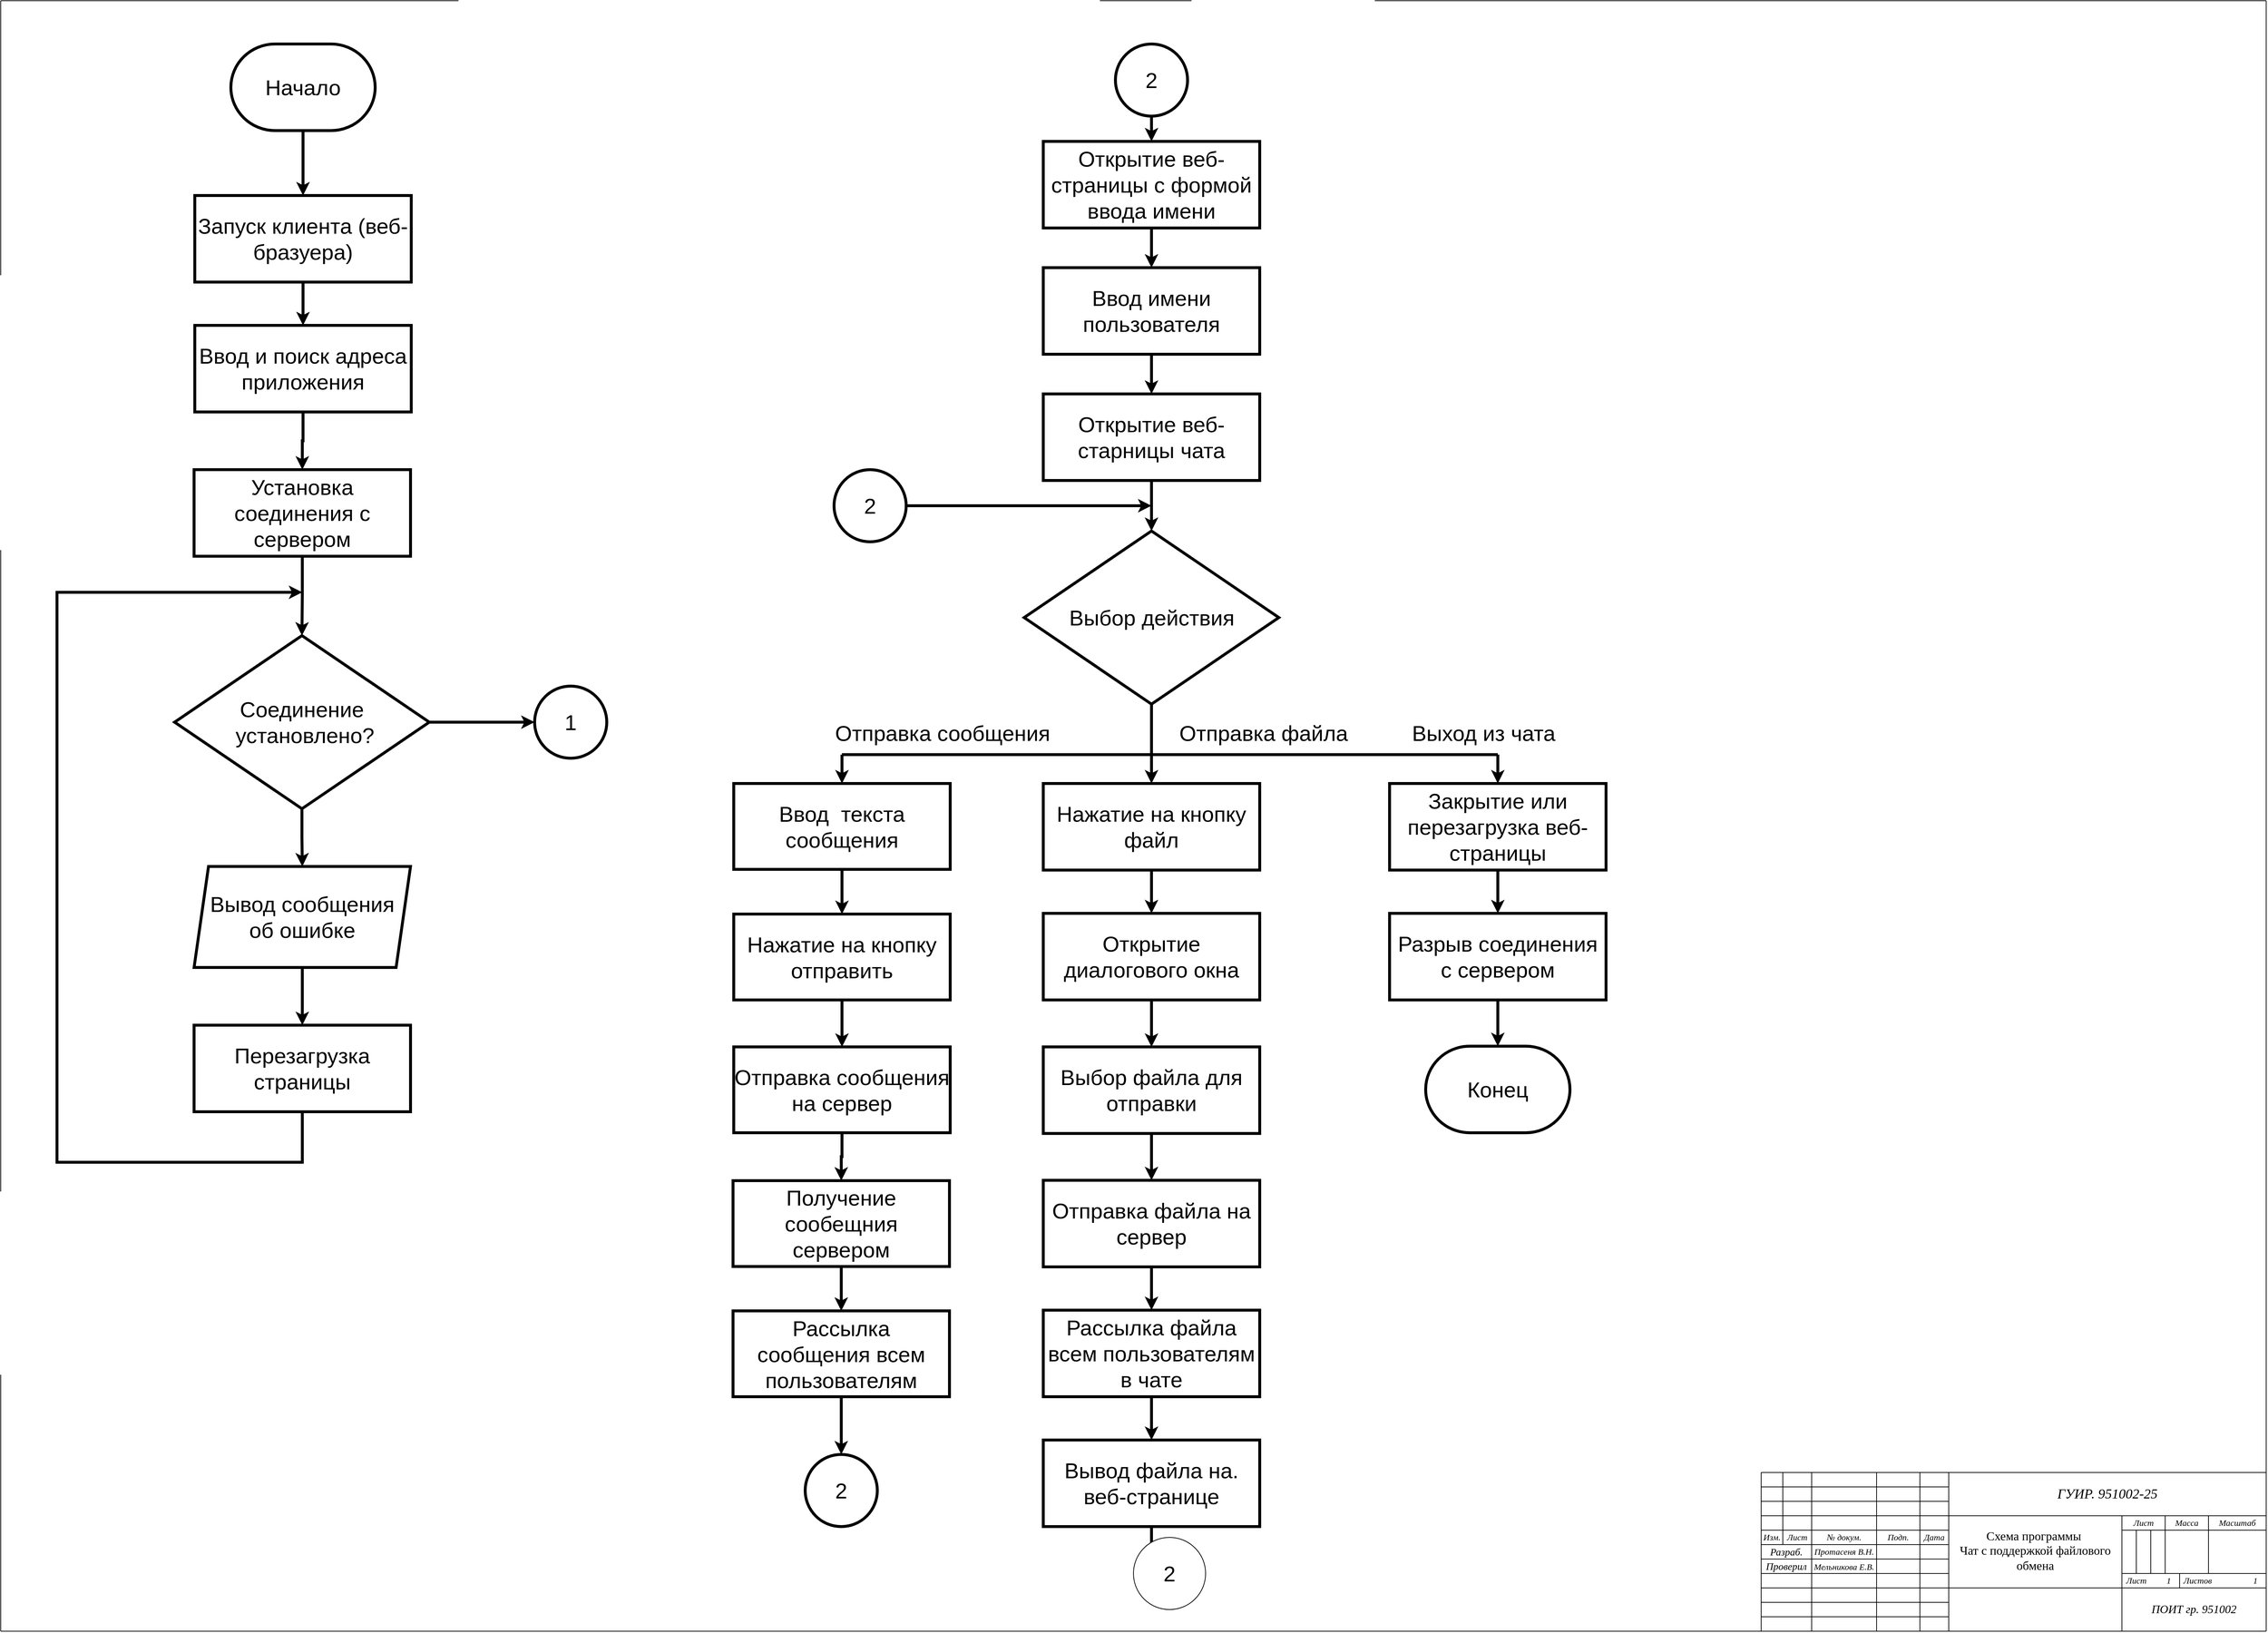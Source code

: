 <mxfile version="14.6.11" type="device"><diagram id="b_TIV87pcosbFDb4-95I" name="Page-1"><mxGraphModel dx="3953" dy="2763" grid="1" gridSize="10" guides="1" tooltips="1" connect="1" arrows="1" fold="1" page="1" pageScale="1" pageWidth="3300" pageHeight="2339" math="0" shadow="0"><root><mxCell id="0"/><mxCell id="U5MXIK-24vMOK5HsXXuc-118" value="Connector" parent="0"/><mxCell id="flblZkYbyNQ9tiGkdh4v-10" value="&lt;p style=&quot;margin-left: 0 ; margin-right: 0 ; margin-top: 0px ; margin-bottom: 0px ; text-indent: 0 ; direction: ltr&quot;&gt;&lt;font style=&quot;font-size: 14px ; font-family: &amp;#34;times new roman&amp;#34; ; color: #000000 ; direction: ltr ; letter-spacing: 0px ; line-height: 140% ; opacity: 1&quot;&gt;&lt;i&gt;Проверил&lt;/i&gt;&lt;/font&gt;&lt;font style=&quot;font-size: 14px ; font-family: &amp;#34;times new roman&amp;#34; ; color: #000000 ; direction: ltr ; letter-spacing: 0px ; line-height: 140% ; opacity: 1&quot;&gt;&lt;br&gt;&lt;/font&gt;&lt;/p&gt;" style="verticalAlign=middle;align=center;vsdxID=41;fillColor=none;gradientColor=none;shape=stencil(nZBLDoAgDERP0z3SIyjew0SURgSD+Lu9kMZoXLhwN9O+tukAlrNpJg1SzDH4QW/URgNYgZTkjA4UkwJUgGXng+6DX1zLfmoymdXo17xh5zmRJ6Q42BWCfc2oJfdAr+Yv+AP9Cb7OJ3H/2JG1HNGz/84klThPVCc=);strokeColor=none;labelBackgroundColor=none;rounded=0;html=1;whiteSpace=wrap;" parent="U5MXIK-24vMOK5HsXXuc-118" vertex="1"><mxGeometry x="2560" y="2200" width="70" height="20" as="geometry"/></mxCell><mxCell id="flblZkYbyNQ9tiGkdh4v-13" value="&lt;p style=&quot;margin-left: 0 ; margin-right: 0 ; margin-top: 0px ; margin-bottom: 0px ; text-indent: 0 ; direction: ltr&quot;&gt;&lt;font style=&quot;font-size: 12px ; font-family: &amp;#34;times new roman&amp;#34; ; color: #000000 ; direction: ltr ; letter-spacing: 0px ; line-height: 140% ; opacity: 1&quot;&gt;&lt;i&gt;Лист&lt;/i&gt;&lt;/font&gt;&lt;font style=&quot;font-size: 12px ; font-family: &amp;#34;times new roman&amp;#34; ; color: #000000 ; direction: ltr ; letter-spacing: 0px ; line-height: 140% ; opacity: 1&quot;&gt;&lt;br&gt;&lt;/font&gt;&lt;/p&gt;" style="verticalAlign=middle;align=center;vsdxID=45;fillColor=none;gradientColor=none;shape=stencil(nZBLDoAgDERP0z3SIyjew0SURgSD+Lu9kMZoXLhwN9O+tukAlrNpJg1SzDH4QW/URgNYgZTkjA4UkwJUgGXng+6DX1zLfmoymdXo17xh5zmRJ6Q42BWCfc2oJfdAr+Yv+AP9Cb7OJ3H/2JG1HNGz/84klThPVCc=);strokeColor=none;labelBackgroundColor=none;rounded=0;html=1;whiteSpace=wrap;" parent="U5MXIK-24vMOK5HsXXuc-118" vertex="1"><mxGeometry x="2590" y="2160" width="40" height="20" as="geometry"/></mxCell><mxCell id="flblZkYbyNQ9tiGkdh4v-15" value="&lt;p style=&quot;margin-left: 0 ; margin-right: 0 ; margin-top: 0px ; margin-bottom: 0px ; text-indent: 0 ; direction: ltr&quot;&gt;&lt;font style=&quot;font-size: 12px ; font-family: &amp;#34;times new roman&amp;#34; ; color: #000000 ; direction: ltr ; letter-spacing: 0px ; line-height: 140% ; opacity: 1&quot;&gt;&lt;i&gt;№ докум.&lt;/i&gt;&lt;/font&gt;&lt;font style=&quot;font-size: 12px ; font-family: &amp;#34;times new roman&amp;#34; ; color: #000000 ; direction: ltr ; letter-spacing: 0px ; line-height: 140% ; opacity: 1&quot;&gt;&lt;br&gt;&lt;/font&gt;&lt;/p&gt;" style="verticalAlign=middle;align=center;vsdxID=45;fillColor=none;gradientColor=none;shape=stencil(nZBLDoAgDERP0z3SIyjew0SURgSD+Lu9kMZoXLhwN9O+tukAlrNpJg1SzDH4QW/URgNYgZTkjA4UkwJUgGXng+6DX1zLfmoymdXo17xh5zmRJ6Q42BWCfc2oJfdAr+Yv+AP9Cb7OJ3H/2JG1HNGz/84klThPVCc=);strokeColor=none;labelBackgroundColor=none;rounded=0;html=1;whiteSpace=wrap;" parent="U5MXIK-24vMOK5HsXXuc-118" vertex="1"><mxGeometry x="2630" y="2160" width="90" height="20" as="geometry"/></mxCell><mxCell id="flblZkYbyNQ9tiGkdh4v-18" value="&lt;p style=&quot;margin-left: 0 ; margin-right: 0 ; margin-top: 0px ; margin-bottom: 0px ; text-indent: 0 ; direction: ltr&quot;&gt;&lt;font style=&quot;font-size: 12px ; font-family: &amp;#34;times new roman&amp;#34; ; color: #000000 ; direction: ltr ; letter-spacing: 0px ; line-height: 140% ; opacity: 1&quot;&gt;&lt;i&gt;Дата&lt;/i&gt;&lt;/font&gt;&lt;font style=&quot;font-size: 12px ; font-family: &amp;#34;times new roman&amp;#34; ; color: #000000 ; direction: ltr ; letter-spacing: 0px ; line-height: 140% ; opacity: 1&quot;&gt;&lt;br&gt;&lt;/font&gt;&lt;/p&gt;" style="verticalAlign=middle;align=center;vsdxID=45;fillColor=none;gradientColor=none;shape=stencil(nZBLDoAgDERP0z3SIyjew0SURgSD+Lu9kMZoXLhwN9O+tukAlrNpJg1SzDH4QW/URgNYgZTkjA4UkwJUgGXng+6DX1zLfmoymdXo17xh5zmRJ6Q42BWCfc2oJfdAr+Yv+AP9Cb7OJ3H/2JG1HNGz/84klThPVCc=);strokeColor=none;labelBackgroundColor=none;rounded=0;html=1;whiteSpace=wrap;" parent="U5MXIK-24vMOK5HsXXuc-118" vertex="1"><mxGeometry x="2780" y="2160" width="40" height="20" as="geometry"/></mxCell><mxCell id="flblZkYbyNQ9tiGkdh4v-20" value="&lt;p style=&quot;margin-left: 0 ; margin-right: 0 ; margin-top: 0px ; margin-bottom: 0px ; text-indent: 0 ; direction: ltr&quot;&gt;&lt;font style=&quot;font-family: &amp;#34;times new roman&amp;#34; ; color: rgb(0 , 0 , 0) ; direction: ltr ; letter-spacing: 0px ; line-height: 140% ; opacity: 1&quot; size=&quot;1&quot;&gt;&lt;i style=&quot;font-size: 12px&quot;&gt;Мельникова Е.В.&lt;/i&gt;&lt;/font&gt;&lt;font style=&quot;font-size: 14px ; font-family: &amp;#34;times new roman&amp;#34; ; color: #000000 ; direction: ltr ; letter-spacing: 0px ; line-height: 140% ; opacity: 1&quot;&gt;&lt;br&gt;&lt;/font&gt;&lt;/p&gt;" style="verticalAlign=middle;align=center;vsdxID=41;fillColor=none;gradientColor=none;shape=stencil(nZBLDoAgDERP0z3SIyjew0SURgSD+Lu9kMZoXLhwN9O+tukAlrNpJg1SzDH4QW/URgNYgZTkjA4UkwJUgGXng+6DX1zLfmoymdXo17xh5zmRJ6Q42BWCfc2oJfdAr+Yv+AP9Cb7OJ3H/2JG1HNGz/84klThPVCc=);strokeColor=none;labelBackgroundColor=none;rounded=0;html=1;whiteSpace=wrap;" parent="U5MXIK-24vMOK5HsXXuc-118" vertex="1"><mxGeometry x="2630" y="2200" width="90" height="20" as="geometry"/></mxCell><mxCell id="BlHWuR_vOdc0CP5_o0IK-83" style="edgeStyle=orthogonalEdgeStyle;rounded=0;orthogonalLoop=1;jettySize=auto;html=1;fontSize=30;strokeWidth=4;" edge="1" parent="U5MXIK-24vMOK5HsXXuc-118" source="BlHWuR_vOdc0CP5_o0IK-3" target="BlHWuR_vOdc0CP5_o0IK-4"><mxGeometry relative="1" as="geometry"/></mxCell><mxCell id="BlHWuR_vOdc0CP5_o0IK-3" value="&lt;font style=&quot;font-size: 30px&quot;&gt;Начало&lt;/font&gt;" style="strokeWidth=4;html=1;shape=mxgraph.flowchart.terminator;whiteSpace=wrap;" vertex="1" parent="U5MXIK-24vMOK5HsXXuc-118"><mxGeometry x="439" y="100" width="200" height="120" as="geometry"/></mxCell><mxCell id="BlHWuR_vOdc0CP5_o0IK-82" style="edgeStyle=orthogonalEdgeStyle;rounded=0;orthogonalLoop=1;jettySize=auto;html=1;entryX=0.5;entryY=0;entryDx=0;entryDy=0;fontSize=30;strokeWidth=4;" edge="1" parent="U5MXIK-24vMOK5HsXXuc-118" source="BlHWuR_vOdc0CP5_o0IK-4" target="BlHWuR_vOdc0CP5_o0IK-5"><mxGeometry relative="1" as="geometry"/></mxCell><mxCell id="BlHWuR_vOdc0CP5_o0IK-4" value="Запуск клиента (веб-бразуера)" style="rounded=0;whiteSpace=wrap;html=1;fontSize=30;strokeWidth=4;" vertex="1" parent="U5MXIK-24vMOK5HsXXuc-118"><mxGeometry x="389" y="310" width="300" height="120" as="geometry"/></mxCell><mxCell id="BlHWuR_vOdc0CP5_o0IK-81" style="edgeStyle=orthogonalEdgeStyle;rounded=0;orthogonalLoop=1;jettySize=auto;html=1;entryX=0.5;entryY=0;entryDx=0;entryDy=0;fontSize=30;strokeWidth=4;" edge="1" parent="U5MXIK-24vMOK5HsXXuc-118" source="BlHWuR_vOdc0CP5_o0IK-5" target="BlHWuR_vOdc0CP5_o0IK-6"><mxGeometry relative="1" as="geometry"/></mxCell><mxCell id="BlHWuR_vOdc0CP5_o0IK-5" value="Ввод и поиск адреса приложения" style="rounded=0;whiteSpace=wrap;html=1;fontSize=30;strokeWidth=4;" vertex="1" parent="U5MXIK-24vMOK5HsXXuc-118"><mxGeometry x="389" y="490" width="300" height="120" as="geometry"/></mxCell><mxCell id="BlHWuR_vOdc0CP5_o0IK-89" style="edgeStyle=orthogonalEdgeStyle;rounded=0;orthogonalLoop=1;jettySize=auto;html=1;entryX=0.5;entryY=0;entryDx=0;entryDy=0;fontSize=30;strokeWidth=4;" edge="1" parent="U5MXIK-24vMOK5HsXXuc-118" source="BlHWuR_vOdc0CP5_o0IK-6" target="BlHWuR_vOdc0CP5_o0IK-8"><mxGeometry relative="1" as="geometry"/></mxCell><mxCell id="BlHWuR_vOdc0CP5_o0IK-6" value="Установка соединения с сервером" style="rounded=0;whiteSpace=wrap;html=1;fontSize=30;strokeWidth=4;" vertex="1" parent="U5MXIK-24vMOK5HsXXuc-118"><mxGeometry x="388" y="690" width="300" height="120" as="geometry"/></mxCell><mxCell id="BlHWuR_vOdc0CP5_o0IK-17" style="edgeStyle=orthogonalEdgeStyle;rounded=0;orthogonalLoop=1;jettySize=auto;html=1;entryX=0.5;entryY=0;entryDx=0;entryDy=0;fontSize=30;strokeWidth=4;" edge="1" parent="U5MXIK-24vMOK5HsXXuc-118" source="BlHWuR_vOdc0CP5_o0IK-8" target="BlHWuR_vOdc0CP5_o0IK-15"><mxGeometry relative="1" as="geometry"/></mxCell><mxCell id="BlHWuR_vOdc0CP5_o0IK-86" style="edgeStyle=orthogonalEdgeStyle;rounded=0;orthogonalLoop=1;jettySize=auto;html=1;entryX=0;entryY=0.5;entryDx=0;entryDy=0;fontSize=30;strokeWidth=4;" edge="1" parent="U5MXIK-24vMOK5HsXXuc-118" source="BlHWuR_vOdc0CP5_o0IK-8" target="BlHWuR_vOdc0CP5_o0IK-9"><mxGeometry relative="1" as="geometry"/></mxCell><mxCell id="BlHWuR_vOdc0CP5_o0IK-8" value="Соединение&lt;br style=&quot;font-size: 30px;&quot;&gt;&amp;nbsp;установлено?" style="rhombus;whiteSpace=wrap;html=1;fontSize=30;strokeWidth=4;" vertex="1" parent="U5MXIK-24vMOK5HsXXuc-118"><mxGeometry x="361" y="920" width="353" height="240" as="geometry"/></mxCell><mxCell id="BlHWuR_vOdc0CP5_o0IK-9" value="1" style="ellipse;whiteSpace=wrap;html=1;aspect=fixed;fontSize=30;strokeWidth=4;" vertex="1" parent="U5MXIK-24vMOK5HsXXuc-118"><mxGeometry x="860" y="990" width="100" height="100" as="geometry"/></mxCell><mxCell id="BlHWuR_vOdc0CP5_o0IK-84" style="edgeStyle=orthogonalEdgeStyle;rounded=0;orthogonalLoop=1;jettySize=auto;html=1;entryX=0.5;entryY=0;entryDx=0;entryDy=0;fontSize=30;strokeWidth=4;" edge="1" parent="U5MXIK-24vMOK5HsXXuc-118" source="BlHWuR_vOdc0CP5_o0IK-15" target="BlHWuR_vOdc0CP5_o0IK-16"><mxGeometry relative="1" as="geometry"/></mxCell><mxCell id="BlHWuR_vOdc0CP5_o0IK-15" value="Вывод сообщения об&amp;nbsp;ошибке" style="shape=parallelogram;perimeter=parallelogramPerimeter;whiteSpace=wrap;html=1;fixedSize=1;fontSize=30;strokeWidth=4;" vertex="1" parent="U5MXIK-24vMOK5HsXXuc-118"><mxGeometry x="388" y="1240" width="300" height="140" as="geometry"/></mxCell><mxCell id="BlHWuR_vOdc0CP5_o0IK-85" style="edgeStyle=orthogonalEdgeStyle;rounded=0;orthogonalLoop=1;jettySize=auto;html=1;fontSize=30;exitX=0.5;exitY=1;exitDx=0;exitDy=0;strokeWidth=4;" edge="1" parent="U5MXIK-24vMOK5HsXXuc-118"><mxGeometry relative="1" as="geometry"><mxPoint x="538" y="860" as="targetPoint"/><mxPoint x="536" y="1580" as="sourcePoint"/><Array as="points"><mxPoint x="538" y="1650"/><mxPoint x="198" y="1650"/><mxPoint x="198" y="860"/></Array></mxGeometry></mxCell><mxCell id="BlHWuR_vOdc0CP5_o0IK-16" value="Перезагрузка страницы" style="rounded=0;whiteSpace=wrap;html=1;fontSize=30;strokeWidth=4;" vertex="1" parent="U5MXIK-24vMOK5HsXXuc-118"><mxGeometry x="388" y="1460" width="300" height="120" as="geometry"/></mxCell><mxCell id="BlHWuR_vOdc0CP5_o0IK-39" style="edgeStyle=orthogonalEdgeStyle;rounded=0;orthogonalLoop=1;jettySize=auto;html=1;entryX=0.5;entryY=0;entryDx=0;entryDy=0;fontSize=30;strokeWidth=4;" edge="1" parent="U5MXIK-24vMOK5HsXXuc-118" source="BlHWuR_vOdc0CP5_o0IK-22" target="BlHWuR_vOdc0CP5_o0IK-23"><mxGeometry relative="1" as="geometry"/></mxCell><mxCell id="BlHWuR_vOdc0CP5_o0IK-22" value="Открытие веб-страницы с формой ввода имени" style="rounded=0;whiteSpace=wrap;html=1;fontSize=30;strokeWidth=4;" vertex="1" parent="U5MXIK-24vMOK5HsXXuc-118"><mxGeometry x="1565" y="235" width="300" height="120" as="geometry"/></mxCell><mxCell id="BlHWuR_vOdc0CP5_o0IK-40" style="edgeStyle=orthogonalEdgeStyle;rounded=0;orthogonalLoop=1;jettySize=auto;html=1;entryX=0.5;entryY=0;entryDx=0;entryDy=0;fontSize=30;strokeWidth=4;" edge="1" parent="U5MXIK-24vMOK5HsXXuc-118" source="BlHWuR_vOdc0CP5_o0IK-23" target="BlHWuR_vOdc0CP5_o0IK-24"><mxGeometry relative="1" as="geometry"/></mxCell><mxCell id="BlHWuR_vOdc0CP5_o0IK-23" value="Ввод имени пользователя" style="rounded=0;whiteSpace=wrap;html=1;fontSize=30;strokeWidth=4;" vertex="1" parent="U5MXIK-24vMOK5HsXXuc-118"><mxGeometry x="1565" y="410" width="300" height="120" as="geometry"/></mxCell><mxCell id="BlHWuR_vOdc0CP5_o0IK-95" style="edgeStyle=orthogonalEdgeStyle;rounded=0;orthogonalLoop=1;jettySize=auto;html=1;entryX=0.5;entryY=0;entryDx=0;entryDy=0;fontSize=30;strokeWidth=4;" edge="1" parent="U5MXIK-24vMOK5HsXXuc-118" source="BlHWuR_vOdc0CP5_o0IK-24" target="BlHWuR_vOdc0CP5_o0IK-25"><mxGeometry relative="1" as="geometry"/></mxCell><mxCell id="BlHWuR_vOdc0CP5_o0IK-24" value="Открытие веб-старницы чата" style="rounded=0;whiteSpace=wrap;html=1;fontSize=30;strokeWidth=4;" vertex="1" parent="U5MXIK-24vMOK5HsXXuc-118"><mxGeometry x="1565" y="585" width="300" height="120" as="geometry"/></mxCell><mxCell id="BlHWuR_vOdc0CP5_o0IK-97" style="edgeStyle=orthogonalEdgeStyle;rounded=0;orthogonalLoop=1;jettySize=auto;html=1;entryX=0.5;entryY=0;entryDx=0;entryDy=0;fontSize=30;strokeWidth=4;" edge="1" parent="U5MXIK-24vMOK5HsXXuc-118" source="BlHWuR_vOdc0CP5_o0IK-25" target="BlHWuR_vOdc0CP5_o0IK-30"><mxGeometry relative="1" as="geometry"/></mxCell><mxCell id="BlHWuR_vOdc0CP5_o0IK-25" value="Выбор действия" style="rhombus;whiteSpace=wrap;html=1;fontSize=30;strokeWidth=4;" vertex="1" parent="U5MXIK-24vMOK5HsXXuc-118"><mxGeometry x="1538.5" y="775" width="353" height="240" as="geometry"/></mxCell><mxCell id="BlHWuR_vOdc0CP5_o0IK-90" style="edgeStyle=orthogonalEdgeStyle;rounded=0;orthogonalLoop=1;jettySize=auto;html=1;entryX=0.5;entryY=0;entryDx=0;entryDy=0;fontSize=30;strokeWidth=4;" edge="1" parent="U5MXIK-24vMOK5HsXXuc-118" source="BlHWuR_vOdc0CP5_o0IK-26" target="BlHWuR_vOdc0CP5_o0IK-27"><mxGeometry relative="1" as="geometry"/></mxCell><mxCell id="BlHWuR_vOdc0CP5_o0IK-26" value="Ввод &amp;nbsp;текста сообщения" style="rounded=0;whiteSpace=wrap;html=1;fontSize=30;strokeWidth=4;" vertex="1" parent="U5MXIK-24vMOK5HsXXuc-118"><mxGeometry x="1136" y="1125" width="300" height="119" as="geometry"/></mxCell><mxCell id="BlHWuR_vOdc0CP5_o0IK-66" style="edgeStyle=orthogonalEdgeStyle;rounded=0;orthogonalLoop=1;jettySize=auto;html=1;entryX=0.5;entryY=0;entryDx=0;entryDy=0;fontSize=30;strokeWidth=4;" edge="1" parent="U5MXIK-24vMOK5HsXXuc-118" source="BlHWuR_vOdc0CP5_o0IK-27" target="BlHWuR_vOdc0CP5_o0IK-62"><mxGeometry relative="1" as="geometry"/></mxCell><mxCell id="BlHWuR_vOdc0CP5_o0IK-27" value="Нажатие на кнопку отправить" style="rounded=0;whiteSpace=wrap;html=1;fontSize=30;strokeWidth=4;" vertex="1" parent="U5MXIK-24vMOK5HsXXuc-118"><mxGeometry x="1136" y="1306" width="300" height="119" as="geometry"/></mxCell><mxCell id="BlHWuR_vOdc0CP5_o0IK-96" style="edgeStyle=orthogonalEdgeStyle;rounded=0;orthogonalLoop=1;jettySize=auto;html=1;entryX=0.5;entryY=0;entryDx=0;entryDy=0;fontSize=30;strokeWidth=4;" edge="1" parent="U5MXIK-24vMOK5HsXXuc-118" source="BlHWuR_vOdc0CP5_o0IK-29" target="BlHWuR_vOdc0CP5_o0IK-22"><mxGeometry relative="1" as="geometry"/></mxCell><mxCell id="BlHWuR_vOdc0CP5_o0IK-29" value="2" style="ellipse;whiteSpace=wrap;html=1;aspect=fixed;fontSize=30;strokeWidth=4;" vertex="1" parent="U5MXIK-24vMOK5HsXXuc-118"><mxGeometry x="1665" y="100" width="100" height="100" as="geometry"/></mxCell><mxCell id="BlHWuR_vOdc0CP5_o0IK-53" style="edgeStyle=orthogonalEdgeStyle;rounded=0;orthogonalLoop=1;jettySize=auto;html=1;entryX=0.5;entryY=0;entryDx=0;entryDy=0;fontSize=30;strokeWidth=4;" edge="1" parent="U5MXIK-24vMOK5HsXXuc-118" source="BlHWuR_vOdc0CP5_o0IK-30" target="BlHWuR_vOdc0CP5_o0IK-31"><mxGeometry relative="1" as="geometry"/></mxCell><mxCell id="BlHWuR_vOdc0CP5_o0IK-30" value="Нажатие на кнопку файл" style="rounded=0;whiteSpace=wrap;html=1;fontSize=30;strokeWidth=4;" vertex="1" parent="U5MXIK-24vMOK5HsXXuc-118"><mxGeometry x="1565" y="1125" width="300" height="120" as="geometry"/></mxCell><mxCell id="BlHWuR_vOdc0CP5_o0IK-54" style="edgeStyle=orthogonalEdgeStyle;rounded=0;orthogonalLoop=1;jettySize=auto;html=1;entryX=0.5;entryY=0;entryDx=0;entryDy=0;fontSize=30;strokeWidth=4;" edge="1" parent="U5MXIK-24vMOK5HsXXuc-118" source="BlHWuR_vOdc0CP5_o0IK-31" target="BlHWuR_vOdc0CP5_o0IK-32"><mxGeometry relative="1" as="geometry"/></mxCell><mxCell id="BlHWuR_vOdc0CP5_o0IK-31" value="Открытие диалогового окна" style="rounded=0;whiteSpace=wrap;html=1;fontSize=30;strokeWidth=4;" vertex="1" parent="U5MXIK-24vMOK5HsXXuc-118"><mxGeometry x="1565" y="1305" width="300" height="120" as="geometry"/></mxCell><mxCell id="BlHWuR_vOdc0CP5_o0IK-88" style="edgeStyle=orthogonalEdgeStyle;rounded=0;orthogonalLoop=1;jettySize=auto;html=1;fontSize=30;strokeWidth=4;" edge="1" parent="U5MXIK-24vMOK5HsXXuc-118" source="BlHWuR_vOdc0CP5_o0IK-32" target="BlHWuR_vOdc0CP5_o0IK-60"><mxGeometry relative="1" as="geometry"/></mxCell><mxCell id="BlHWuR_vOdc0CP5_o0IK-32" value="Выбор файла для отправки" style="rounded=0;whiteSpace=wrap;html=1;fontSize=30;strokeWidth=4;" vertex="1" parent="U5MXIK-24vMOK5HsXXuc-118"><mxGeometry x="1565" y="1490.1" width="300" height="120" as="geometry"/></mxCell><mxCell id="BlHWuR_vOdc0CP5_o0IK-48" style="edgeStyle=orthogonalEdgeStyle;rounded=0;orthogonalLoop=1;jettySize=auto;html=1;entryX=0.5;entryY=0;entryDx=0;entryDy=0;fontSize=30;strokeWidth=4;" edge="1" parent="U5MXIK-24vMOK5HsXXuc-118" source="BlHWuR_vOdc0CP5_o0IK-34" target="BlHWuR_vOdc0CP5_o0IK-36"><mxGeometry relative="1" as="geometry"/></mxCell><mxCell id="BlHWuR_vOdc0CP5_o0IK-34" value="Закрытие или перезагрузка веб-страницы" style="rounded=0;whiteSpace=wrap;html=1;fontSize=30;strokeWidth=4;" vertex="1" parent="U5MXIK-24vMOK5HsXXuc-118"><mxGeometry x="2045" y="1125" width="300" height="120" as="geometry"/></mxCell><mxCell id="BlHWuR_vOdc0CP5_o0IK-94" style="edgeStyle=orthogonalEdgeStyle;rounded=0;orthogonalLoop=1;jettySize=auto;html=1;entryX=0.5;entryY=0;entryDx=0;entryDy=0;entryPerimeter=0;fontSize=30;strokeWidth=4;" edge="1" parent="U5MXIK-24vMOK5HsXXuc-118" source="BlHWuR_vOdc0CP5_o0IK-36" target="BlHWuR_vOdc0CP5_o0IK-37"><mxGeometry relative="1" as="geometry"/></mxCell><mxCell id="BlHWuR_vOdc0CP5_o0IK-36" value="Разрыв соединения с сервером" style="rounded=0;whiteSpace=wrap;html=1;fontSize=30;strokeWidth=4;" vertex="1" parent="U5MXIK-24vMOK5HsXXuc-118"><mxGeometry x="2045" y="1305" width="300" height="120" as="geometry"/></mxCell><mxCell id="BlHWuR_vOdc0CP5_o0IK-37" value="Конец" style="strokeWidth=4;html=1;shape=mxgraph.flowchart.terminator;whiteSpace=wrap;fontSize=30;" vertex="1" parent="U5MXIK-24vMOK5HsXXuc-118"><mxGeometry x="2095" y="1489.1" width="200" height="120" as="geometry"/></mxCell><mxCell id="BlHWuR_vOdc0CP5_o0IK-73" style="edgeStyle=orthogonalEdgeStyle;rounded=0;orthogonalLoop=1;jettySize=auto;html=1;entryX=0.5;entryY=0;entryDx=0;entryDy=0;fontSize=30;strokeWidth=4;" edge="1" parent="U5MXIK-24vMOK5HsXXuc-118" source="BlHWuR_vOdc0CP5_o0IK-60" target="BlHWuR_vOdc0CP5_o0IK-70"><mxGeometry relative="1" as="geometry"/></mxCell><mxCell id="BlHWuR_vOdc0CP5_o0IK-60" value="Отправка файла на сервер" style="rounded=0;whiteSpace=wrap;html=1;fontSize=30;strokeWidth=4;" vertex="1" parent="U5MXIK-24vMOK5HsXXuc-118"><mxGeometry x="1565" y="1675" width="300" height="120" as="geometry"/></mxCell><mxCell id="BlHWuR_vOdc0CP5_o0IK-93" style="edgeStyle=orthogonalEdgeStyle;rounded=0;orthogonalLoop=1;jettySize=auto;html=1;entryX=0.5;entryY=0;entryDx=0;entryDy=0;fontSize=30;strokeWidth=4;" edge="1" parent="U5MXIK-24vMOK5HsXXuc-118" source="BlHWuR_vOdc0CP5_o0IK-61"><mxGeometry relative="1" as="geometry"><mxPoint x="1715" y="2215" as="targetPoint"/></mxGeometry></mxCell><mxCell id="BlHWuR_vOdc0CP5_o0IK-61" value="Вывод файла на. веб-странице" style="rounded=0;whiteSpace=wrap;html=1;fontSize=30;strokeWidth=4;" vertex="1" parent="U5MXIK-24vMOK5HsXXuc-118"><mxGeometry x="1565" y="2035" width="300" height="120" as="geometry"/></mxCell><mxCell id="BlHWuR_vOdc0CP5_o0IK-67" style="edgeStyle=orthogonalEdgeStyle;rounded=0;orthogonalLoop=1;jettySize=auto;html=1;entryX=0.5;entryY=0;entryDx=0;entryDy=0;fontSize=30;strokeWidth=4;" edge="1" parent="U5MXIK-24vMOK5HsXXuc-118" source="BlHWuR_vOdc0CP5_o0IK-62" target="BlHWuR_vOdc0CP5_o0IK-63"><mxGeometry relative="1" as="geometry"/></mxCell><mxCell id="BlHWuR_vOdc0CP5_o0IK-62" value="Отправка сообщения на сервер" style="rounded=0;whiteSpace=wrap;html=1;fontSize=30;strokeWidth=4;" vertex="1" parent="U5MXIK-24vMOK5HsXXuc-118"><mxGeometry x="1136" y="1490.1" width="300" height="119" as="geometry"/></mxCell><mxCell id="BlHWuR_vOdc0CP5_o0IK-68" style="edgeStyle=orthogonalEdgeStyle;rounded=0;orthogonalLoop=1;jettySize=auto;html=1;fontSize=30;strokeWidth=4;" edge="1" parent="U5MXIK-24vMOK5HsXXuc-118" source="BlHWuR_vOdc0CP5_o0IK-63" target="BlHWuR_vOdc0CP5_o0IK-64"><mxGeometry relative="1" as="geometry"/></mxCell><mxCell id="BlHWuR_vOdc0CP5_o0IK-63" value="Получение сообещния сервером" style="rounded=0;whiteSpace=wrap;html=1;fontSize=30;strokeWidth=4;" vertex="1" parent="U5MXIK-24vMOK5HsXXuc-118"><mxGeometry x="1135" y="1675.5" width="300" height="119" as="geometry"/></mxCell><mxCell id="BlHWuR_vOdc0CP5_o0IK-91" style="edgeStyle=orthogonalEdgeStyle;rounded=0;orthogonalLoop=1;jettySize=auto;html=1;entryX=0.5;entryY=0;entryDx=0;entryDy=0;fontSize=30;strokeWidth=4;" edge="1" parent="U5MXIK-24vMOK5HsXXuc-118" source="BlHWuR_vOdc0CP5_o0IK-64" target="BlHWuR_vOdc0CP5_o0IK-65"><mxGeometry relative="1" as="geometry"/></mxCell><mxCell id="BlHWuR_vOdc0CP5_o0IK-64" value="Рассылка сообщения всем пользователям" style="rounded=0;whiteSpace=wrap;html=1;fontSize=30;strokeWidth=4;" vertex="1" parent="U5MXIK-24vMOK5HsXXuc-118"><mxGeometry x="1135" y="1856" width="300" height="119" as="geometry"/></mxCell><mxCell id="BlHWuR_vOdc0CP5_o0IK-65" value="2" style="ellipse;whiteSpace=wrap;html=1;aspect=fixed;fontSize=30;strokeWidth=4;" vertex="1" parent="U5MXIK-24vMOK5HsXXuc-118"><mxGeometry x="1235" y="2055" width="100" height="100" as="geometry"/></mxCell><mxCell id="BlHWuR_vOdc0CP5_o0IK-92" style="edgeStyle=orthogonalEdgeStyle;rounded=0;orthogonalLoop=1;jettySize=auto;html=1;fontSize=30;strokeWidth=4;" edge="1" parent="U5MXIK-24vMOK5HsXXuc-118" source="BlHWuR_vOdc0CP5_o0IK-70" target="BlHWuR_vOdc0CP5_o0IK-61"><mxGeometry relative="1" as="geometry"/></mxCell><mxCell id="BlHWuR_vOdc0CP5_o0IK-70" value="Рассылка файла всем пользователям в чате" style="rounded=0;whiteSpace=wrap;html=1;fontSize=30;strokeWidth=4;" vertex="1" parent="U5MXIK-24vMOK5HsXXuc-118"><mxGeometry x="1565" y="1855" width="300" height="120" as="geometry"/></mxCell><mxCell id="BlHWuR_vOdc0CP5_o0IK-77" value="2" style="ellipse;whiteSpace=wrap;html=1;aspect=fixed;fontSize=30;" vertex="1" parent="U5MXIK-24vMOK5HsXXuc-118"><mxGeometry x="1690" y="2170" width="100" height="100" as="geometry"/></mxCell><mxCell id="BlHWuR_vOdc0CP5_o0IK-99" value="" style="endArrow=none;html=1;fontSize=30;strokeWidth=4;" edge="1" parent="U5MXIK-24vMOK5HsXXuc-118"><mxGeometry width="50" height="50" relative="1" as="geometry"><mxPoint x="1715" y="1085" as="sourcePoint"/><mxPoint x="2195" y="1085" as="targetPoint"/></mxGeometry></mxCell><mxCell id="BlHWuR_vOdc0CP5_o0IK-100" value="" style="endArrow=classic;html=1;fontSize=30;entryX=0.5;entryY=0;entryDx=0;entryDy=0;strokeWidth=4;" edge="1" parent="U5MXIK-24vMOK5HsXXuc-118" target="BlHWuR_vOdc0CP5_o0IK-34"><mxGeometry width="50" height="50" relative="1" as="geometry"><mxPoint x="2195" y="1085" as="sourcePoint"/><mxPoint x="1805" y="1115" as="targetPoint"/></mxGeometry></mxCell><mxCell id="BlHWuR_vOdc0CP5_o0IK-101" value="" style="endArrow=none;html=1;fontSize=30;strokeWidth=4;" edge="1" parent="U5MXIK-24vMOK5HsXXuc-118"><mxGeometry width="50" height="50" relative="1" as="geometry"><mxPoint x="1286" y="1085" as="sourcePoint"/><mxPoint x="1716" y="1085" as="targetPoint"/></mxGeometry></mxCell><mxCell id="BlHWuR_vOdc0CP5_o0IK-103" value="" style="endArrow=classic;html=1;fontSize=30;entryX=0.5;entryY=0;entryDx=0;entryDy=0;strokeWidth=4;" edge="1" parent="U5MXIK-24vMOK5HsXXuc-118" target="BlHWuR_vOdc0CP5_o0IK-26"><mxGeometry width="50" height="50" relative="1" as="geometry"><mxPoint x="1286" y="1085" as="sourcePoint"/><mxPoint x="1515" y="1105" as="targetPoint"/></mxGeometry></mxCell><mxCell id="BlHWuR_vOdc0CP5_o0IK-105" style="edgeStyle=orthogonalEdgeStyle;rounded=0;orthogonalLoop=1;jettySize=auto;html=1;fontSize=30;strokeWidth=4;" edge="1" parent="U5MXIK-24vMOK5HsXXuc-118" source="BlHWuR_vOdc0CP5_o0IK-104"><mxGeometry relative="1" as="geometry"><mxPoint x="1715" y="740" as="targetPoint"/></mxGeometry></mxCell><mxCell id="BlHWuR_vOdc0CP5_o0IK-104" value="2" style="ellipse;whiteSpace=wrap;html=1;aspect=fixed;fontSize=30;strokeWidth=4;" vertex="1" parent="U5MXIK-24vMOK5HsXXuc-118"><mxGeometry x="1275" y="690" width="100" height="100" as="geometry"/></mxCell><mxCell id="BlHWuR_vOdc0CP5_o0IK-108" value="Отправка сообщения" style="text;html=1;align=center;verticalAlign=middle;resizable=0;points=[];autosize=1;strokeColor=none;fontSize=30;strokeWidth=4;" vertex="1" parent="U5MXIK-24vMOK5HsXXuc-118"><mxGeometry x="1265" y="1035" width="320" height="40" as="geometry"/></mxCell><mxCell id="BlHWuR_vOdc0CP5_o0IK-110" value="Отправка файла" style="text;html=1;align=center;verticalAlign=middle;resizable=0;points=[];autosize=1;strokeColor=none;fontSize=30;strokeWidth=4;" vertex="1" parent="U5MXIK-24vMOK5HsXXuc-118"><mxGeometry x="1745" y="1035" width="250" height="40" as="geometry"/></mxCell><mxCell id="BlHWuR_vOdc0CP5_o0IK-111" value="Выход из чата" style="text;html=1;align=center;verticalAlign=middle;resizable=0;points=[];autosize=1;strokeColor=none;fontSize=30;strokeWidth=4;" vertex="1" parent="U5MXIK-24vMOK5HsXXuc-118"><mxGeometry x="2065" y="1035" width="220" height="40" as="geometry"/></mxCell><mxCell id="1" parent="0"/><mxCell id="flblZkYbyNQ9tiGkdh4v-29" value="" style="group" parent="1" vertex="1" connectable="0"><mxGeometry x="2560" y="2080" width="700" height="220" as="geometry"/></mxCell><mxCell id="U5MXIK-24vMOK5HsXXuc-69" style="vsdxID=8;edgeStyle=none;startArrow=none;endArrow=none;startSize=5;endSize=5;strokeColor=#000000;spacingTop=0;spacingBottom=0;spacingLeft=0;spacingRight=0;verticalAlign=middle;html=1;labelBackgroundColor=#ffffff;rounded=0;" parent="flblZkYbyNQ9tiGkdh4v-29" edge="1"><mxGeometry relative="1" as="geometry"><mxPoint as="offset"/><Array as="points"/><mxPoint as="sourcePoint"/><mxPoint x="700" as="targetPoint"/></mxGeometry></mxCell><mxCell id="U5MXIK-24vMOK5HsXXuc-68" style="vsdxID=6;edgeStyle=none;startArrow=none;endArrow=none;startSize=5;endSize=5;strokeColor=#000000;spacingTop=0;spacingBottom=0;spacingLeft=0;spacingRight=0;verticalAlign=middle;html=1;labelBackgroundColor=#ffffff;rounded=0;" parent="flblZkYbyNQ9tiGkdh4v-29" edge="1"><mxGeometry relative="1" as="geometry"><mxPoint x="10" as="offset"/><Array as="points"/><mxPoint y="220" as="sourcePoint"/><mxPoint as="targetPoint"/></mxGeometry></mxCell><mxCell id="U5MXIK-24vMOK5HsXXuc-2" value="&lt;p style=&quot;margin-left: 0 ; margin-right: 0 ; margin-top: 0px ; margin-bottom: 0px ; text-indent: 0 ; direction: ltr&quot;&gt;&lt;font style=&quot;font-size: 14px ; font-family: &amp;#34;times new roman&amp;#34; ; color: #000000 ; direction: ltr ; letter-spacing: 0px ; line-height: 140% ; opacity: 1&quot;&gt;&lt;i&gt;Разраб.&lt;/i&gt;&lt;/font&gt;&lt;font style=&quot;font-size: 14px ; font-family: &amp;#34;times new roman&amp;#34; ; color: #000000 ; direction: ltr ; letter-spacing: 0px ; line-height: 140% ; opacity: 1&quot;&gt;&lt;br&gt;&lt;/font&gt;&lt;/p&gt;" style="verticalAlign=middle;align=center;vsdxID=41;fillColor=none;gradientColor=none;shape=stencil(nZBLDoAgDERP0z3SIyjew0SURgSD+Lu9kMZoXLhwN9O+tukAlrNpJg1SzDH4QW/URgNYgZTkjA4UkwJUgGXng+6DX1zLfmoymdXo17xh5zmRJ6Q42BWCfc2oJfdAr+Yv+AP9Cb7OJ3H/2JG1HNGz/84klThPVCc=);strokeColor=none;labelBackgroundColor=none;rounded=0;html=1;whiteSpace=wrap;" parent="flblZkYbyNQ9tiGkdh4v-29" vertex="1"><mxGeometry y="100" width="70" height="20" as="geometry"/></mxCell><mxCell id="U5MXIK-24vMOK5HsXXuc-4" value="&lt;p style=&quot;margin-left: 0 ; margin-right: 0 ; margin-top: 0px ; margin-bottom: 0px ; text-indent: 0 ; direction: ltr&quot;&gt;&lt;font style=&quot;font-size: 12px ; font-family: &amp;#34;times new roman&amp;#34; ; color: #000000 ; direction: ltr ; letter-spacing: 0px ; line-height: 140% ; opacity: 1&quot;&gt;&lt;i&gt;Подп.&lt;/i&gt;&lt;/font&gt;&lt;font style=&quot;font-size: 12px ; font-family: &amp;#34;times new roman&amp;#34; ; color: #000000 ; direction: ltr ; letter-spacing: 0px ; line-height: 140% ; opacity: 1&quot;&gt;&lt;br&gt;&lt;/font&gt;&lt;/p&gt;" style="verticalAlign=middle;align=center;vsdxID=45;fillColor=none;gradientColor=none;shape=stencil(nZBLDoAgDERP0z3SIyjew0SURgSD+Lu9kMZoXLhwN9O+tukAlrNpJg1SzDH4QW/URgNYgZTkjA4UkwJUgGXng+6DX1zLfmoymdXo17xh5zmRJ6Q42BWCfc2oJfdAr+Yv+AP9Cb7OJ3H/2JG1HNGz/84klThPVCc=);strokeColor=none;labelBackgroundColor=none;rounded=0;html=1;whiteSpace=wrap;" parent="flblZkYbyNQ9tiGkdh4v-29" vertex="1"><mxGeometry x="160" y="80" width="60" height="20" as="geometry"/></mxCell><mxCell id="U5MXIK-24vMOK5HsXXuc-5" value="&lt;p style=&quot;margin-left: 0 ; margin-right: 0 ; margin-top: 0px ; margin-bottom: 0px ; text-indent: 0 ; direction: ltr&quot;&gt;&lt;font style=&quot;font-size: 12px ; font-family: &amp;#34;times new roman&amp;#34; ; color: #000000 ; direction: ltr ; letter-spacing: 0px ; line-height: 140% ; opacity: 1&quot;&gt;&lt;i&gt;Лист&lt;/i&gt;&lt;/font&gt;&lt;font style=&quot;font-size: 12px ; font-family: &amp;#34;times new roman&amp;#34; ; color: #000000 ; direction: ltr ; letter-spacing: 0px ; line-height: 140% ; opacity: 1&quot;&gt;&lt;br&gt;&lt;/font&gt;&lt;/p&gt;" style="verticalAlign=middle;align=center;vsdxID=46;fillColor=none;gradientColor=none;shape=stencil(nZBLDoAgDERP0z3SIyjew0SURgSD+Lu9kMZoXLhwN9O+tukAlrNpJg1SzDH4QW/URgNYgZTkjA4UkwJUgGXng+6DX1zLfmoymdXo17xh5zmRJ6Q42BWCfc2oJfdAr+Yv+AP9Cb7OJ3H/2JG1HNGz/84klThPVCc=);strokeColor=none;labelBackgroundColor=none;rounded=0;html=1;whiteSpace=wrap;" parent="flblZkYbyNQ9tiGkdh4v-29" vertex="1"><mxGeometry x="500" y="60" width="60" height="20" as="geometry"/></mxCell><mxCell id="U5MXIK-24vMOK5HsXXuc-7" style="vsdxID=48;edgeStyle=none;startArrow=none;endArrow=none;startSize=5;endSize=5;strokeColor=#000000;spacingTop=0;spacingBottom=0;spacingLeft=0;spacingRight=0;verticalAlign=middle;html=1;labelBackgroundColor=#ffffff;rounded=0;" parent="flblZkYbyNQ9tiGkdh4v-29" edge="1"><mxGeometry relative="1" as="geometry"><mxPoint x="10" as="offset"/><Array as="points"><mxPoint x="580" y="150"/></Array><mxPoint x="580" y="160" as="sourcePoint"/><mxPoint x="580" y="140" as="targetPoint"/></mxGeometry></mxCell><mxCell id="U5MXIK-24vMOK5HsXXuc-9" value="&lt;p style=&quot;margin-left: 0 ; margin-right: 0 ; margin-top: 0px ; margin-bottom: 0px ; text-indent: 0 ; direction: ltr&quot;&gt;&lt;font style=&quot;font-size: 19px ; font-family: &amp;#34;times new roman&amp;#34; ; color: #000000 ; direction: ltr ; letter-spacing: 0px ; line-height: 140% ; opacity: 1&quot;&gt;&lt;i&gt;ГУИР. 951002-25&lt;/i&gt;&lt;/font&gt;&lt;font style=&quot;font-size: 19px ; font-family: &amp;#34;times new roman&amp;#34; ; color: #000000 ; direction: ltr ; letter-spacing: 0px ; line-height: 140% ; opacity: 1&quot;&gt;&lt;br&gt;&lt;/font&gt;&lt;/p&gt;" style="verticalAlign=middle;align=center;vsdxID=50;fillColor=none;gradientColor=none;shape=stencil(nZBLDoAgDERP0z3SIyjew0SURgSD+Lu9kMZoXLhwN9O+tukAlrNpJg1SzDH4QW/URgNYgZTkjA4UkwJUgGXng+6DX1zLfmoymdXo17xh5zmRJ6Q42BWCfc2oJfdAr+Yv+AP9Cb7OJ3H/2JG1HNGz/84klThPVCc=);strokeColor=none;labelBackgroundColor=none;rounded=0;html=1;whiteSpace=wrap;" parent="flblZkYbyNQ9tiGkdh4v-29" vertex="1"><mxGeometry x="260" width="440" height="60" as="geometry"/></mxCell><mxCell id="U5MXIK-24vMOK5HsXXuc-14" value="&lt;p style=&quot;margin: 0px ; text-indent: 0px ; direction: ltr ; line-height: 150%&quot;&gt;&lt;/p&gt;&lt;div&gt;&lt;font face=&quot;times new roman, serif&quot;&gt;&lt;span style=&quot;font-size: 17px&quot;&gt;Схема программы&amp;nbsp;&lt;/span&gt;&lt;/font&gt;&lt;/div&gt;&lt;div&gt;&lt;font face=&quot;times new roman, serif&quot;&gt;&lt;span style=&quot;font-size: 17px&quot;&gt;Чат с поддержкой&amp;nbsp;файлового обмена&lt;/span&gt;&lt;/font&gt;&lt;/div&gt;&lt;p&gt;&lt;/p&gt;" style="verticalAlign=middle;align=center;vsdxID=51;fillColor=none;gradientColor=none;shape=stencil(nZBLDoAgDERP0z3SIyjew0SURgSD+Lu9kMZoXLhwN9O+tukAlrNpJg1SzDH4QW/URgNYgZTkjA4UkwJUgGXng+6DX1zLfmoymdXo17xh5zmRJ6Q42BWCfc2oJfdAr+Yv+AP9Cb7OJ3H/2JG1HNGz/84klThPVCc=);strokeColor=none;labelBackgroundColor=none;rounded=0;html=1;whiteSpace=wrap;" parent="flblZkYbyNQ9tiGkdh4v-29" vertex="1"><mxGeometry x="260" y="70" width="240" height="90" as="geometry"/></mxCell><mxCell id="U5MXIK-24vMOK5HsXXuc-66" style="vsdxID=1;edgeStyle=none;startArrow=none;endArrow=none;startSize=5;endSize=5;strokeColor=#000000;spacingTop=0;spacingBottom=0;spacingLeft=0;spacingRight=0;verticalAlign=middle;html=1;labelBackgroundColor=#ffffff;rounded=0;" parent="flblZkYbyNQ9tiGkdh4v-29" edge="1"><mxGeometry relative="1" as="geometry"><mxPoint x="10" as="offset"/><Array as="points"/><mxPoint x="500" y="220" as="sourcePoint"/><mxPoint x="500" y="60" as="targetPoint"/></mxGeometry></mxCell><mxCell id="U5MXIK-24vMOK5HsXXuc-67" style="vsdxID=4;edgeStyle=none;startArrow=none;endArrow=none;startSize=5;endSize=5;strokeColor=#000000;spacingTop=0;spacingBottom=0;spacingLeft=0;spacingRight=0;verticalAlign=middle;html=1;labelBackgroundColor=#ffffff;rounded=0;" parent="flblZkYbyNQ9tiGkdh4v-29" edge="1"><mxGeometry relative="1" as="geometry"><mxPoint x="10" as="offset"/><Array as="points"/><mxPoint x="260" y="220" as="sourcePoint"/><mxPoint x="260" as="targetPoint"/></mxGeometry></mxCell><mxCell id="U5MXIK-24vMOK5HsXXuc-70" style="vsdxID=11;edgeStyle=none;startArrow=none;endArrow=none;startSize=5;endSize=5;strokeColor=#000000;spacingTop=0;spacingBottom=0;spacingLeft=0;spacingRight=0;verticalAlign=middle;html=1;labelBackgroundColor=#ffffff;rounded=0;" parent="flblZkYbyNQ9tiGkdh4v-29" edge="1"><mxGeometry relative="1" as="geometry"><Array as="points"/><mxPoint x="700" y="60" as="sourcePoint"/><mxPoint y="60" as="targetPoint"/></mxGeometry></mxCell><mxCell id="U5MXIK-24vMOK5HsXXuc-71" style="vsdxID=12;edgeStyle=none;startArrow=none;endArrow=none;startSize=5;endSize=5;strokeColor=#000000;spacingTop=0;spacingBottom=0;spacingLeft=0;spacingRight=0;verticalAlign=middle;html=1;labelBackgroundColor=#ffffff;rounded=0;" parent="flblZkYbyNQ9tiGkdh4v-29" edge="1"><mxGeometry relative="1" as="geometry"><Array as="points"/><mxPoint x="700" y="160" as="sourcePoint"/><mxPoint y="160" as="targetPoint"/></mxGeometry></mxCell><mxCell id="U5MXIK-24vMOK5HsXXuc-72" style="vsdxID=13;edgeStyle=none;startArrow=none;endArrow=none;startSize=5;endSize=5;strokeColor=#000000;spacingTop=0;spacingBottom=0;spacingLeft=0;spacingRight=0;verticalAlign=middle;html=1;labelBackgroundColor=#ffffff;rounded=0;" parent="flblZkYbyNQ9tiGkdh4v-29" edge="1"><mxGeometry relative="1" as="geometry"><Array as="points"/><mxPoint x="260" y="200" as="sourcePoint"/><mxPoint y="200" as="targetPoint"/></mxGeometry></mxCell><mxCell id="U5MXIK-24vMOK5HsXXuc-73" style="vsdxID=22;edgeStyle=none;startArrow=none;endArrow=none;startSize=5;endSize=5;strokeColor=#000000;spacingTop=0;spacingBottom=0;spacingLeft=0;spacingRight=0;verticalAlign=middle;html=1;labelBackgroundColor=#ffffff;rounded=0;" parent="flblZkYbyNQ9tiGkdh4v-29" edge="1"><mxGeometry relative="1" as="geometry"><Array as="points"/><mxPoint x="260" y="180" as="sourcePoint"/><mxPoint y="180" as="targetPoint"/></mxGeometry></mxCell><mxCell id="U5MXIK-24vMOK5HsXXuc-74" style="vsdxID=23;edgeStyle=none;startArrow=none;endArrow=none;startSize=5;endSize=5;strokeColor=#000000;spacingTop=0;spacingBottom=0;spacingLeft=0;spacingRight=0;verticalAlign=middle;html=1;labelBackgroundColor=#ffffff;rounded=0;" parent="flblZkYbyNQ9tiGkdh4v-29" edge="1"><mxGeometry relative="1" as="geometry"><Array as="points"/><mxPoint x="260" y="140" as="sourcePoint"/><mxPoint y="140" as="targetPoint"/></mxGeometry></mxCell><mxCell id="U5MXIK-24vMOK5HsXXuc-75" style="vsdxID=24;edgeStyle=none;startArrow=none;endArrow=none;startSize=5;endSize=5;strokeColor=#000000;spacingTop=0;spacingBottom=0;spacingLeft=0;spacingRight=0;verticalAlign=middle;html=1;labelBackgroundColor=#ffffff;rounded=0;" parent="flblZkYbyNQ9tiGkdh4v-29" edge="1"><mxGeometry relative="1" as="geometry"><Array as="points"/><mxPoint x="260" y="120" as="sourcePoint"/><mxPoint y="120" as="targetPoint"/></mxGeometry></mxCell><mxCell id="U5MXIK-24vMOK5HsXXuc-76" style="vsdxID=25;edgeStyle=none;startArrow=none;endArrow=none;startSize=5;endSize=5;strokeColor=#000000;spacingTop=0;spacingBottom=0;spacingLeft=0;spacingRight=0;verticalAlign=middle;html=1;labelBackgroundColor=#ffffff;rounded=0;" parent="flblZkYbyNQ9tiGkdh4v-29" edge="1"><mxGeometry relative="1" as="geometry"><Array as="points"/><mxPoint x="260" y="100" as="sourcePoint"/><mxPoint y="100" as="targetPoint"/></mxGeometry></mxCell><mxCell id="U5MXIK-24vMOK5HsXXuc-77" style="vsdxID=26;edgeStyle=none;startArrow=none;endArrow=none;startSize=5;endSize=5;strokeColor=#000000;spacingTop=0;spacingBottom=0;spacingLeft=0;spacingRight=0;verticalAlign=middle;html=1;labelBackgroundColor=#ffffff;rounded=0;" parent="flblZkYbyNQ9tiGkdh4v-29" edge="1"><mxGeometry relative="1" as="geometry"><Array as="points"/><mxPoint x="260" y="80" as="sourcePoint"/><mxPoint y="80" as="targetPoint"/></mxGeometry></mxCell><mxCell id="U5MXIK-24vMOK5HsXXuc-78" style="vsdxID=27;edgeStyle=none;startArrow=none;endArrow=none;startSize=5;endSize=5;strokeColor=#000000;spacingTop=0;spacingBottom=0;spacingLeft=0;spacingRight=0;verticalAlign=middle;html=1;labelBackgroundColor=#ffffff;rounded=0;" parent="flblZkYbyNQ9tiGkdh4v-29" edge="1"><mxGeometry relative="1" as="geometry"><Array as="points"/><mxPoint x="260" y="40" as="sourcePoint"/><mxPoint y="40" as="targetPoint"/></mxGeometry></mxCell><mxCell id="U5MXIK-24vMOK5HsXXuc-79" style="vsdxID=28;edgeStyle=none;startArrow=none;endArrow=none;startSize=5;endSize=5;strokeColor=#000000;spacingTop=0;spacingBottom=0;spacingLeft=0;spacingRight=0;verticalAlign=middle;html=1;labelBackgroundColor=#ffffff;rounded=0;" parent="flblZkYbyNQ9tiGkdh4v-29" edge="1"><mxGeometry relative="1" as="geometry"><Array as="points"/><mxPoint x="260" y="20" as="sourcePoint"/><mxPoint y="20" as="targetPoint"/></mxGeometry></mxCell><mxCell id="U5MXIK-24vMOK5HsXXuc-80" style="vsdxID=29;edgeStyle=none;startArrow=none;endArrow=none;startSize=5;endSize=5;strokeColor=#000000;spacingTop=0;spacingBottom=0;spacingLeft=0;spacingRight=0;verticalAlign=middle;html=1;labelBackgroundColor=#ffffff;rounded=0;" parent="flblZkYbyNQ9tiGkdh4v-29" edge="1"><mxGeometry relative="1" as="geometry"><Array as="points"/><mxPoint x="700" y="140" as="sourcePoint"/><mxPoint x="500" y="140" as="targetPoint"/></mxGeometry></mxCell><mxCell id="U5MXIK-24vMOK5HsXXuc-81" style="vsdxID=30;edgeStyle=none;startArrow=none;endArrow=none;startSize=5;endSize=5;strokeColor=#000000;spacingTop=0;spacingBottom=0;spacingLeft=0;spacingRight=0;verticalAlign=middle;html=1;labelBackgroundColor=#ffffff;rounded=0;" parent="flblZkYbyNQ9tiGkdh4v-29" edge="1"><mxGeometry relative="1" as="geometry"><Array as="points"/><mxPoint x="700" y="80" as="sourcePoint"/><mxPoint x="500" y="80" as="targetPoint"/></mxGeometry></mxCell><mxCell id="U5MXIK-24vMOK5HsXXuc-82" style="vsdxID=31;edgeStyle=none;startArrow=none;endArrow=none;startSize=5;endSize=5;strokeColor=#000000;spacingTop=0;spacingBottom=0;spacingLeft=0;spacingRight=0;verticalAlign=middle;html=1;labelBackgroundColor=#ffffff;rounded=0;" parent="flblZkYbyNQ9tiGkdh4v-29" edge="1"><mxGeometry relative="1" as="geometry"><mxPoint x="10" as="offset"/><Array as="points"/><mxPoint x="220" y="220" as="sourcePoint"/><mxPoint x="220" as="targetPoint"/></mxGeometry></mxCell><mxCell id="U5MXIK-24vMOK5HsXXuc-83" style="vsdxID=33;edgeStyle=none;startArrow=none;endArrow=none;startSize=5;endSize=5;strokeColor=#000000;spacingTop=0;spacingBottom=0;spacingLeft=0;spacingRight=0;verticalAlign=middle;html=1;labelBackgroundColor=#ffffff;rounded=0;" parent="flblZkYbyNQ9tiGkdh4v-29" edge="1"><mxGeometry relative="1" as="geometry"><mxPoint x="10" as="offset"/><Array as="points"/><mxPoint x="160" y="220" as="sourcePoint"/><mxPoint x="160" as="targetPoint"/></mxGeometry></mxCell><mxCell id="U5MXIK-24vMOK5HsXXuc-84" style="vsdxID=34;edgeStyle=none;startArrow=none;endArrow=none;startSize=5;endSize=5;strokeColor=#000000;spacingTop=0;spacingBottom=0;spacingLeft=0;spacingRight=0;verticalAlign=middle;html=1;labelBackgroundColor=#ffffff;rounded=0;" parent="flblZkYbyNQ9tiGkdh4v-29" edge="1"><mxGeometry relative="1" as="geometry"><mxPoint x="10" as="offset"/><Array as="points"/><mxPoint x="70" y="220" as="sourcePoint"/><mxPoint x="70" as="targetPoint"/></mxGeometry></mxCell><mxCell id="U5MXIK-24vMOK5HsXXuc-85" style="vsdxID=35;edgeStyle=none;startArrow=none;endArrow=none;startSize=5;endSize=5;strokeColor=#000000;spacingTop=0;spacingBottom=0;spacingLeft=0;spacingRight=0;verticalAlign=middle;html=1;labelBackgroundColor=#ffffff;rounded=0;" parent="flblZkYbyNQ9tiGkdh4v-29" edge="1"><mxGeometry relative="1" as="geometry"><mxPoint x="10" as="offset"/><Array as="points"/><mxPoint x="30" y="100" as="sourcePoint"/><mxPoint x="30" as="targetPoint"/></mxGeometry></mxCell><mxCell id="U5MXIK-24vMOK5HsXXuc-86" style="vsdxID=36;edgeStyle=none;startArrow=none;endArrow=none;startSize=5;endSize=5;strokeColor=#000000;spacingTop=0;spacingBottom=0;spacingLeft=0;spacingRight=0;verticalAlign=middle;html=1;labelBackgroundColor=#ffffff;rounded=0;" parent="flblZkYbyNQ9tiGkdh4v-29" edge="1"><mxGeometry relative="1" as="geometry"><mxPoint x="10" as="offset"/><Array as="points"/><mxPoint x="560" y="140" as="sourcePoint"/><mxPoint x="560" y="60" as="targetPoint"/></mxGeometry></mxCell><mxCell id="U5MXIK-24vMOK5HsXXuc-87" style="vsdxID=38;edgeStyle=none;startArrow=none;endArrow=none;startSize=5;endSize=5;strokeColor=#000000;spacingTop=0;spacingBottom=0;spacingLeft=0;spacingRight=0;verticalAlign=middle;html=1;labelBackgroundColor=#ffffff;rounded=0;" parent="flblZkYbyNQ9tiGkdh4v-29" edge="1"><mxGeometry relative="1" as="geometry"><mxPoint x="10" as="offset"/><Array as="points"/><mxPoint x="620" y="140" as="sourcePoint"/><mxPoint x="620" y="60" as="targetPoint"/></mxGeometry></mxCell><mxCell id="U5MXIK-24vMOK5HsXXuc-88" style="vsdxID=39;edgeStyle=none;startArrow=none;endArrow=none;startSize=5;endSize=5;strokeColor=#000000;spacingTop=0;spacingBottom=0;spacingLeft=0;spacingRight=0;verticalAlign=middle;html=1;labelBackgroundColor=#ffffff;rounded=0;" parent="flblZkYbyNQ9tiGkdh4v-29" edge="1"><mxGeometry relative="1" as="geometry"><mxPoint x="10" as="offset"/><Array as="points"/><mxPoint x="520" y="140" as="sourcePoint"/><mxPoint x="520" y="80" as="targetPoint"/></mxGeometry></mxCell><mxCell id="U5MXIK-24vMOK5HsXXuc-89" style="vsdxID=40;edgeStyle=none;startArrow=none;endArrow=none;startSize=5;endSize=5;strokeColor=#000000;spacingTop=0;spacingBottom=0;spacingLeft=0;spacingRight=0;verticalAlign=middle;html=1;labelBackgroundColor=#ffffff;rounded=0;" parent="flblZkYbyNQ9tiGkdh4v-29" edge="1"><mxGeometry relative="1" as="geometry"><mxPoint x="10" as="offset"/><Array as="points"/><mxPoint x="540" y="140" as="sourcePoint"/><mxPoint x="540" y="80" as="targetPoint"/></mxGeometry></mxCell><mxCell id="U5MXIK-24vMOK5HsXXuc-6" value="&lt;p style=&quot;margin-left: 0 ; margin-right: 0 ; margin-top: 0px ; margin-bottom: 0px ; text-indent: 0 ; direction: ltr&quot;&gt;&lt;font style=&quot;font-size: 12px ; font-family: &amp;#34;times new roman&amp;#34; ; color: #000000 ; direction: ltr ; letter-spacing: 0px ; line-height: 140% ; opacity: 1&quot;&gt;&lt;i&gt;Лист&lt;/i&gt;&lt;/font&gt;&lt;font style=&quot;font-size: 12px ; font-family: &amp;#34;times new roman&amp;#34; ; color: #000000 ; direction: ltr ; letter-spacing: 0px ; line-height: 140% ; opacity: 1&quot;&gt;&lt;br&gt;&lt;/font&gt;&lt;/p&gt;" style="verticalAlign=middle;align=center;vsdxID=47;fillColor=none;gradientColor=none;shape=stencil(nZBLDoAgDERP0z3SIyjew0SURgSD+Lu9kMZoXLhwN9O+tukAlrNpJg1SzDH4QW/URgNYgZTkjA4UkwJUgGXng+6DX1zLfmoymdXo17xh5zmRJ6Q42BWCfc2oJfdAr+Yv+AP9Cb7OJ3H/2JG1HNGz/84klThPVCc=);strokeColor=none;labelBackgroundColor=none;rounded=0;html=1;whiteSpace=wrap;" parent="flblZkYbyNQ9tiGkdh4v-29" vertex="1"><mxGeometry x="500" y="140" width="40" height="20" as="geometry"/></mxCell><mxCell id="flblZkYbyNQ9tiGkdh4v-3" value="&lt;p style=&quot;margin-left: 0 ; margin-right: 0 ; margin-top: 0px ; margin-bottom: 0px ; text-indent: 0 ; direction: ltr&quot;&gt;&lt;font style=&quot;font-size: 12px ; font-family: &amp;#34;times new roman&amp;#34; ; color: #000000 ; direction: ltr ; letter-spacing: 0px ; line-height: 140% ; opacity: 1&quot;&gt;&lt;i&gt;Листов&lt;/i&gt;&lt;/font&gt;&lt;font style=&quot;font-size: 12px ; font-family: &amp;#34;times new roman&amp;#34; ; color: #000000 ; direction: ltr ; letter-spacing: 0px ; line-height: 140% ; opacity: 1&quot;&gt;&lt;br&gt;&lt;/font&gt;&lt;/p&gt;" style="verticalAlign=middle;align=center;vsdxID=47;fillColor=none;gradientColor=none;shape=stencil(nZBLDoAgDERP0z3SIyjew0SURgSD+Lu9kMZoXLhwN9O+tukAlrNpJg1SzDH4QW/URgNYgZTkjA4UkwJUgGXng+6DX1zLfmoymdXo17xh5zmRJ6Q42BWCfc2oJfdAr+Yv+AP9Cb7OJ3H/2JG1HNGz/84klThPVCc=);strokeColor=none;labelBackgroundColor=none;rounded=0;html=1;whiteSpace=wrap;" parent="flblZkYbyNQ9tiGkdh4v-29" vertex="1"><mxGeometry x="580" y="140" width="50" height="20" as="geometry"/></mxCell><mxCell id="flblZkYbyNQ9tiGkdh4v-5" value="&lt;p style=&quot;margin-left: 0 ; margin-right: 0 ; margin-top: 0px ; margin-bottom: 0px ; text-indent: 0 ; direction: ltr&quot;&gt;&lt;font style=&quot;font-size: 12px ; font-family: &amp;#34;times new roman&amp;#34; ; color: #000000 ; direction: ltr ; letter-spacing: 0px ; line-height: 140% ; opacity: 1&quot;&gt;&lt;i&gt;1&lt;/i&gt;&lt;/font&gt;&lt;font style=&quot;font-size: 12px ; font-family: &amp;#34;times new roman&amp;#34; ; color: #000000 ; direction: ltr ; letter-spacing: 0px ; line-height: 140% ; opacity: 1&quot;&gt;&lt;br&gt;&lt;/font&gt;&lt;/p&gt;" style="verticalAlign=middle;align=center;vsdxID=47;fillColor=none;gradientColor=none;shape=stencil(nZBLDoAgDERP0z3SIyjew0SURgSD+Lu9kMZoXLhwN9O+tukAlrNpJg1SzDH4QW/URgNYgZTkjA4UkwJUgGXng+6DX1zLfmoymdXo17xh5zmRJ6Q42BWCfc2oJfdAr+Yv+AP9Cb7OJ3H/2JG1HNGz/84klThPVCc=);strokeColor=none;labelBackgroundColor=none;rounded=0;html=1;whiteSpace=wrap;" parent="flblZkYbyNQ9tiGkdh4v-29" vertex="1"><mxGeometry x="670" y="140" width="30" height="20" as="geometry"/></mxCell><mxCell id="flblZkYbyNQ9tiGkdh4v-6" value="&lt;p style=&quot;margin-left: 0 ; margin-right: 0 ; margin-top: 0px ; margin-bottom: 0px ; text-indent: 0 ; direction: ltr&quot;&gt;&lt;font style=&quot;font-size: 12px ; font-family: &amp;#34;times new roman&amp;#34; ; color: #000000 ; direction: ltr ; letter-spacing: 0px ; line-height: 140% ; opacity: 1&quot;&gt;&lt;i&gt;1&lt;/i&gt;&lt;/font&gt;&lt;font style=&quot;font-size: 12px ; font-family: &amp;#34;times new roman&amp;#34; ; color: #000000 ; direction: ltr ; letter-spacing: 0px ; line-height: 140% ; opacity: 1&quot;&gt;&lt;br&gt;&lt;/font&gt;&lt;/p&gt;" style="verticalAlign=middle;align=center;vsdxID=47;fillColor=none;gradientColor=none;shape=stencil(nZBLDoAgDERP0z3SIyjew0SURgSD+Lu9kMZoXLhwN9O+tukAlrNpJg1SzDH4QW/URgNYgZTkjA4UkwJUgGXng+6DX1zLfmoymdXo17xh5zmRJ6Q42BWCfc2oJfdAr+Yv+AP9Cb7OJ3H/2JG1HNGz/84klThPVCc=);strokeColor=none;labelBackgroundColor=none;rounded=0;html=1;whiteSpace=wrap;" parent="flblZkYbyNQ9tiGkdh4v-29" vertex="1"><mxGeometry x="550" y="140" width="30" height="20" as="geometry"/></mxCell><mxCell id="flblZkYbyNQ9tiGkdh4v-7" value="&lt;p style=&quot;margin-left: 0 ; margin-right: 0 ; margin-top: 0px ; margin-bottom: 0px ; text-indent: 0 ; direction: ltr&quot;&gt;&lt;font style=&quot;font-size: 12px ; font-family: &amp;#34;times new roman&amp;#34; ; color: #000000 ; direction: ltr ; letter-spacing: 0px ; line-height: 140% ; opacity: 1&quot;&gt;&lt;i&gt;Масса&lt;/i&gt;&lt;/font&gt;&lt;font style=&quot;font-size: 12px ; font-family: &amp;#34;times new roman&amp;#34; ; color: #000000 ; direction: ltr ; letter-spacing: 0px ; line-height: 140% ; opacity: 1&quot;&gt;&lt;br&gt;&lt;/font&gt;&lt;/p&gt;" style="verticalAlign=middle;align=center;vsdxID=46;fillColor=none;gradientColor=none;shape=stencil(nZBLDoAgDERP0z3SIyjew0SURgSD+Lu9kMZoXLhwN9O+tukAlrNpJg1SzDH4QW/URgNYgZTkjA4UkwJUgGXng+6DX1zLfmoymdXo17xh5zmRJ6Q42BWCfc2oJfdAr+Yv+AP9Cb7OJ3H/2JG1HNGz/84klThPVCc=);strokeColor=none;labelBackgroundColor=none;rounded=0;html=1;whiteSpace=wrap;" parent="flblZkYbyNQ9tiGkdh4v-29" vertex="1"><mxGeometry x="560" y="60" width="60" height="20" as="geometry"/></mxCell><mxCell id="flblZkYbyNQ9tiGkdh4v-8" value="&lt;p style=&quot;margin-left: 0 ; margin-right: 0 ; margin-top: 0px ; margin-bottom: 0px ; text-indent: 0 ; direction: ltr&quot;&gt;&lt;font style=&quot;font-size: 12px ; font-family: &amp;#34;times new roman&amp;#34; ; color: #000000 ; direction: ltr ; letter-spacing: 0px ; line-height: 140% ; opacity: 1&quot;&gt;&lt;i&gt;Масштаб&lt;/i&gt;&lt;/font&gt;&lt;font style=&quot;font-size: 12px ; font-family: &amp;#34;times new roman&amp;#34; ; color: #000000 ; direction: ltr ; letter-spacing: 0px ; line-height: 140% ; opacity: 1&quot;&gt;&lt;br&gt;&lt;/font&gt;&lt;/p&gt;" style="verticalAlign=middle;align=center;vsdxID=46;fillColor=none;gradientColor=none;shape=stencil(nZBLDoAgDERP0z3SIyjew0SURgSD+Lu9kMZoXLhwN9O+tukAlrNpJg1SzDH4QW/URgNYgZTkjA4UkwJUgGXng+6DX1zLfmoymdXo17xh5zmRJ6Q42BWCfc2oJfdAr+Yv+AP9Cb7OJ3H/2JG1HNGz/84klThPVCc=);strokeColor=none;labelBackgroundColor=none;rounded=0;html=1;whiteSpace=wrap;" parent="flblZkYbyNQ9tiGkdh4v-29" vertex="1"><mxGeometry x="620" y="60" width="80" height="20" as="geometry"/></mxCell><mxCell id="U5MXIK-24vMOK5HsXXuc-8" value="&lt;p style=&quot;margin-left: 0 ; margin-right: 0 ; margin-top: 0px ; margin-bottom: 0px ; text-indent: 0 ; direction: ltr&quot;&gt;&lt;font style=&quot;font-size: 16px ; font-family: &amp;#34;times new roman&amp;#34; ; color: #000000 ; direction: ltr ; letter-spacing: 0px ; line-height: 140% ; opacity: 1&quot;&gt;&lt;i&gt;ПОИТ гр. 951002&lt;/i&gt;&lt;/font&gt;&lt;font style=&quot;font-size: 16px ; font-family: &amp;#34;times new roman&amp;#34; ; color: #000000 ; direction: ltr ; letter-spacing: 0px ; line-height: 140% ; opacity: 1&quot;&gt;&lt;br&gt;&lt;/font&gt;&lt;/p&gt;" style="verticalAlign=middle;align=center;vsdxID=49;fillColor=none;gradientColor=none;shape=stencil(nZBLDoAgDERP0z3SIyjew0SURgSD+Lu9kMZoXLhwN9O+tukAlrNpJg1SzDH4QW/URgNYgZTkjA4UkwJUgGXng+6DX1zLfmoymdXo17xh5zmRJ6Q42BWCfc2oJfdAr+Yv+AP9Cb7OJ3H/2JG1HNGz/84klThPVCc=);strokeColor=none;labelBackgroundColor=none;rounded=0;html=1;whiteSpace=wrap;" parent="flblZkYbyNQ9tiGkdh4v-29" vertex="1"><mxGeometry x="500" y="160" width="200" height="60" as="geometry"/></mxCell><mxCell id="flblZkYbyNQ9tiGkdh4v-12" value="&lt;p style=&quot;margin-left: 0 ; margin-right: 0 ; margin-top: 0px ; margin-bottom: 0px ; text-indent: 0 ; direction: ltr&quot;&gt;&lt;font style=&quot;font-size: 12px ; font-family: &amp;#34;times new roman&amp;#34; ; color: #000000 ; direction: ltr ; letter-spacing: 0px ; line-height: 140% ; opacity: 1&quot;&gt;&lt;i&gt;Изм.&lt;/i&gt;&lt;/font&gt;&lt;font style=&quot;font-size: 12px ; font-family: &amp;#34;times new roman&amp;#34; ; color: #000000 ; direction: ltr ; letter-spacing: 0px ; line-height: 140% ; opacity: 1&quot;&gt;&lt;br&gt;&lt;/font&gt;&lt;/p&gt;" style="verticalAlign=middle;align=center;vsdxID=45;fillColor=none;gradientColor=none;shape=stencil(nZBLDoAgDERP0z3SIyjew0SURgSD+Lu9kMZoXLhwN9O+tukAlrNpJg1SzDH4QW/URgNYgZTkjA4UkwJUgGXng+6DX1zLfmoymdXo17xh5zmRJ6Q42BWCfc2oJfdAr+Yv+AP9Cb7OJ3H/2JG1HNGz/84klThPVCc=);strokeColor=none;labelBackgroundColor=none;rounded=0;html=1;whiteSpace=wrap;" parent="flblZkYbyNQ9tiGkdh4v-29" vertex="1"><mxGeometry y="80" width="30" height="20" as="geometry"/></mxCell><mxCell id="flblZkYbyNQ9tiGkdh4v-19" value="&lt;p style=&quot;margin-left: 0 ; margin-right: 0 ; margin-top: 0px ; margin-bottom: 0px ; text-indent: 0 ; direction: ltr&quot;&gt;&lt;font face=&quot;times new roman&quot; size=&quot;1&quot;&gt;&lt;i style=&quot;font-size: 12px&quot;&gt;Протасеня В.Н.&lt;/i&gt;&lt;/font&gt;&lt;/p&gt;" style="verticalAlign=middle;align=center;vsdxID=41;fillColor=none;gradientColor=none;shape=stencil(nZBLDoAgDERP0z3SIyjew0SURgSD+Lu9kMZoXLhwN9O+tukAlrNpJg1SzDH4QW/URgNYgZTkjA4UkwJUgGXng+6DX1zLfmoymdXo17xh5zmRJ6Q42BWCfc2oJfdAr+Yv+AP9Cb7OJ3H/2JG1HNGz/84klThPVCc=);strokeColor=none;labelBackgroundColor=none;rounded=0;html=1;whiteSpace=wrap;" parent="flblZkYbyNQ9tiGkdh4v-29" vertex="1"><mxGeometry x="70" y="100" width="90" height="20" as="geometry"/></mxCell><mxCell id="U5MXIK-24vMOK5HsXXuc-1" parent="0"/><mxCell id="U5MXIK-24vMOK5HsXXuc-10" style="vsdxID=56;edgeStyle=none;startArrow=none;endArrow=none;startSize=5;endSize=5;strokeColor=#000000;spacingTop=0;spacingBottom=0;spacingLeft=0;spacingRight=0;verticalAlign=middle;html=1;labelBackgroundColor=#ffffff;rounded=0;" parent="U5MXIK-24vMOK5HsXXuc-1" edge="1"><mxGeometry relative="1" as="geometry"><mxPoint as="offset"/><Array as="points"/><mxPoint x="120" y="40" as="sourcePoint"/><mxPoint x="3260" y="40" as="targetPoint"/></mxGeometry></mxCell><mxCell id="U5MXIK-24vMOK5HsXXuc-11" style="vsdxID=55;edgeStyle=none;startArrow=none;endArrow=none;startSize=5;endSize=5;strokeColor=#000000;spacingTop=0;spacingBottom=0;spacingLeft=0;spacingRight=0;verticalAlign=middle;html=1;labelBackgroundColor=#ffffff;rounded=0;" parent="U5MXIK-24vMOK5HsXXuc-1" edge="1"><mxGeometry relative="1" as="geometry"><mxPoint x="8" as="offset"/><Array as="points"/><mxPoint x="120" y="2300" as="sourcePoint"/><mxPoint x="120" y="40" as="targetPoint"/></mxGeometry></mxCell><mxCell id="U5MXIK-24vMOK5HsXXuc-12" style="vsdxID=54;edgeStyle=none;startArrow=none;endArrow=none;startSize=5;endSize=5;strokeColor=#000000;spacingTop=0;spacingBottom=0;spacingLeft=0;spacingRight=0;verticalAlign=middle;html=1;labelBackgroundColor=#ffffff;rounded=0;" parent="U5MXIK-24vMOK5HsXXuc-1" edge="1"><mxGeometry relative="1" as="geometry"><mxPoint as="offset"/><Array as="points"/><mxPoint x="120" y="2300" as="sourcePoint"/><mxPoint x="3260" y="2300" as="targetPoint"/></mxGeometry></mxCell><mxCell id="U5MXIK-24vMOK5HsXXuc-13" style="vsdxID=52;edgeStyle=none;startArrow=none;endArrow=none;startSize=5;endSize=5;strokeColor=#000000;spacingTop=0;spacingBottom=0;spacingLeft=0;spacingRight=0;verticalAlign=middle;html=1;labelBackgroundColor=#ffffff;rounded=0;" parent="U5MXIK-24vMOK5HsXXuc-1" edge="1"><mxGeometry relative="1" as="geometry"><mxPoint x="8" as="offset"/><Array as="points"/><mxPoint x="3260" y="2300" as="sourcePoint"/><mxPoint x="3260" y="40" as="targetPoint"/></mxGeometry></mxCell><mxCell id="U5MXIK-24vMOK5HsXXuc-90" value="Flowchart" parent="0"/><mxCell id="U5MXIK-24vMOK5HsXXuc-91" value="Блок-схема" parent="0"/><mxCell id="U5MXIK-24vMOK5HsXXuc-119" value="Выноска" parent="0"/></root></mxGraphModel></diagram></mxfile>